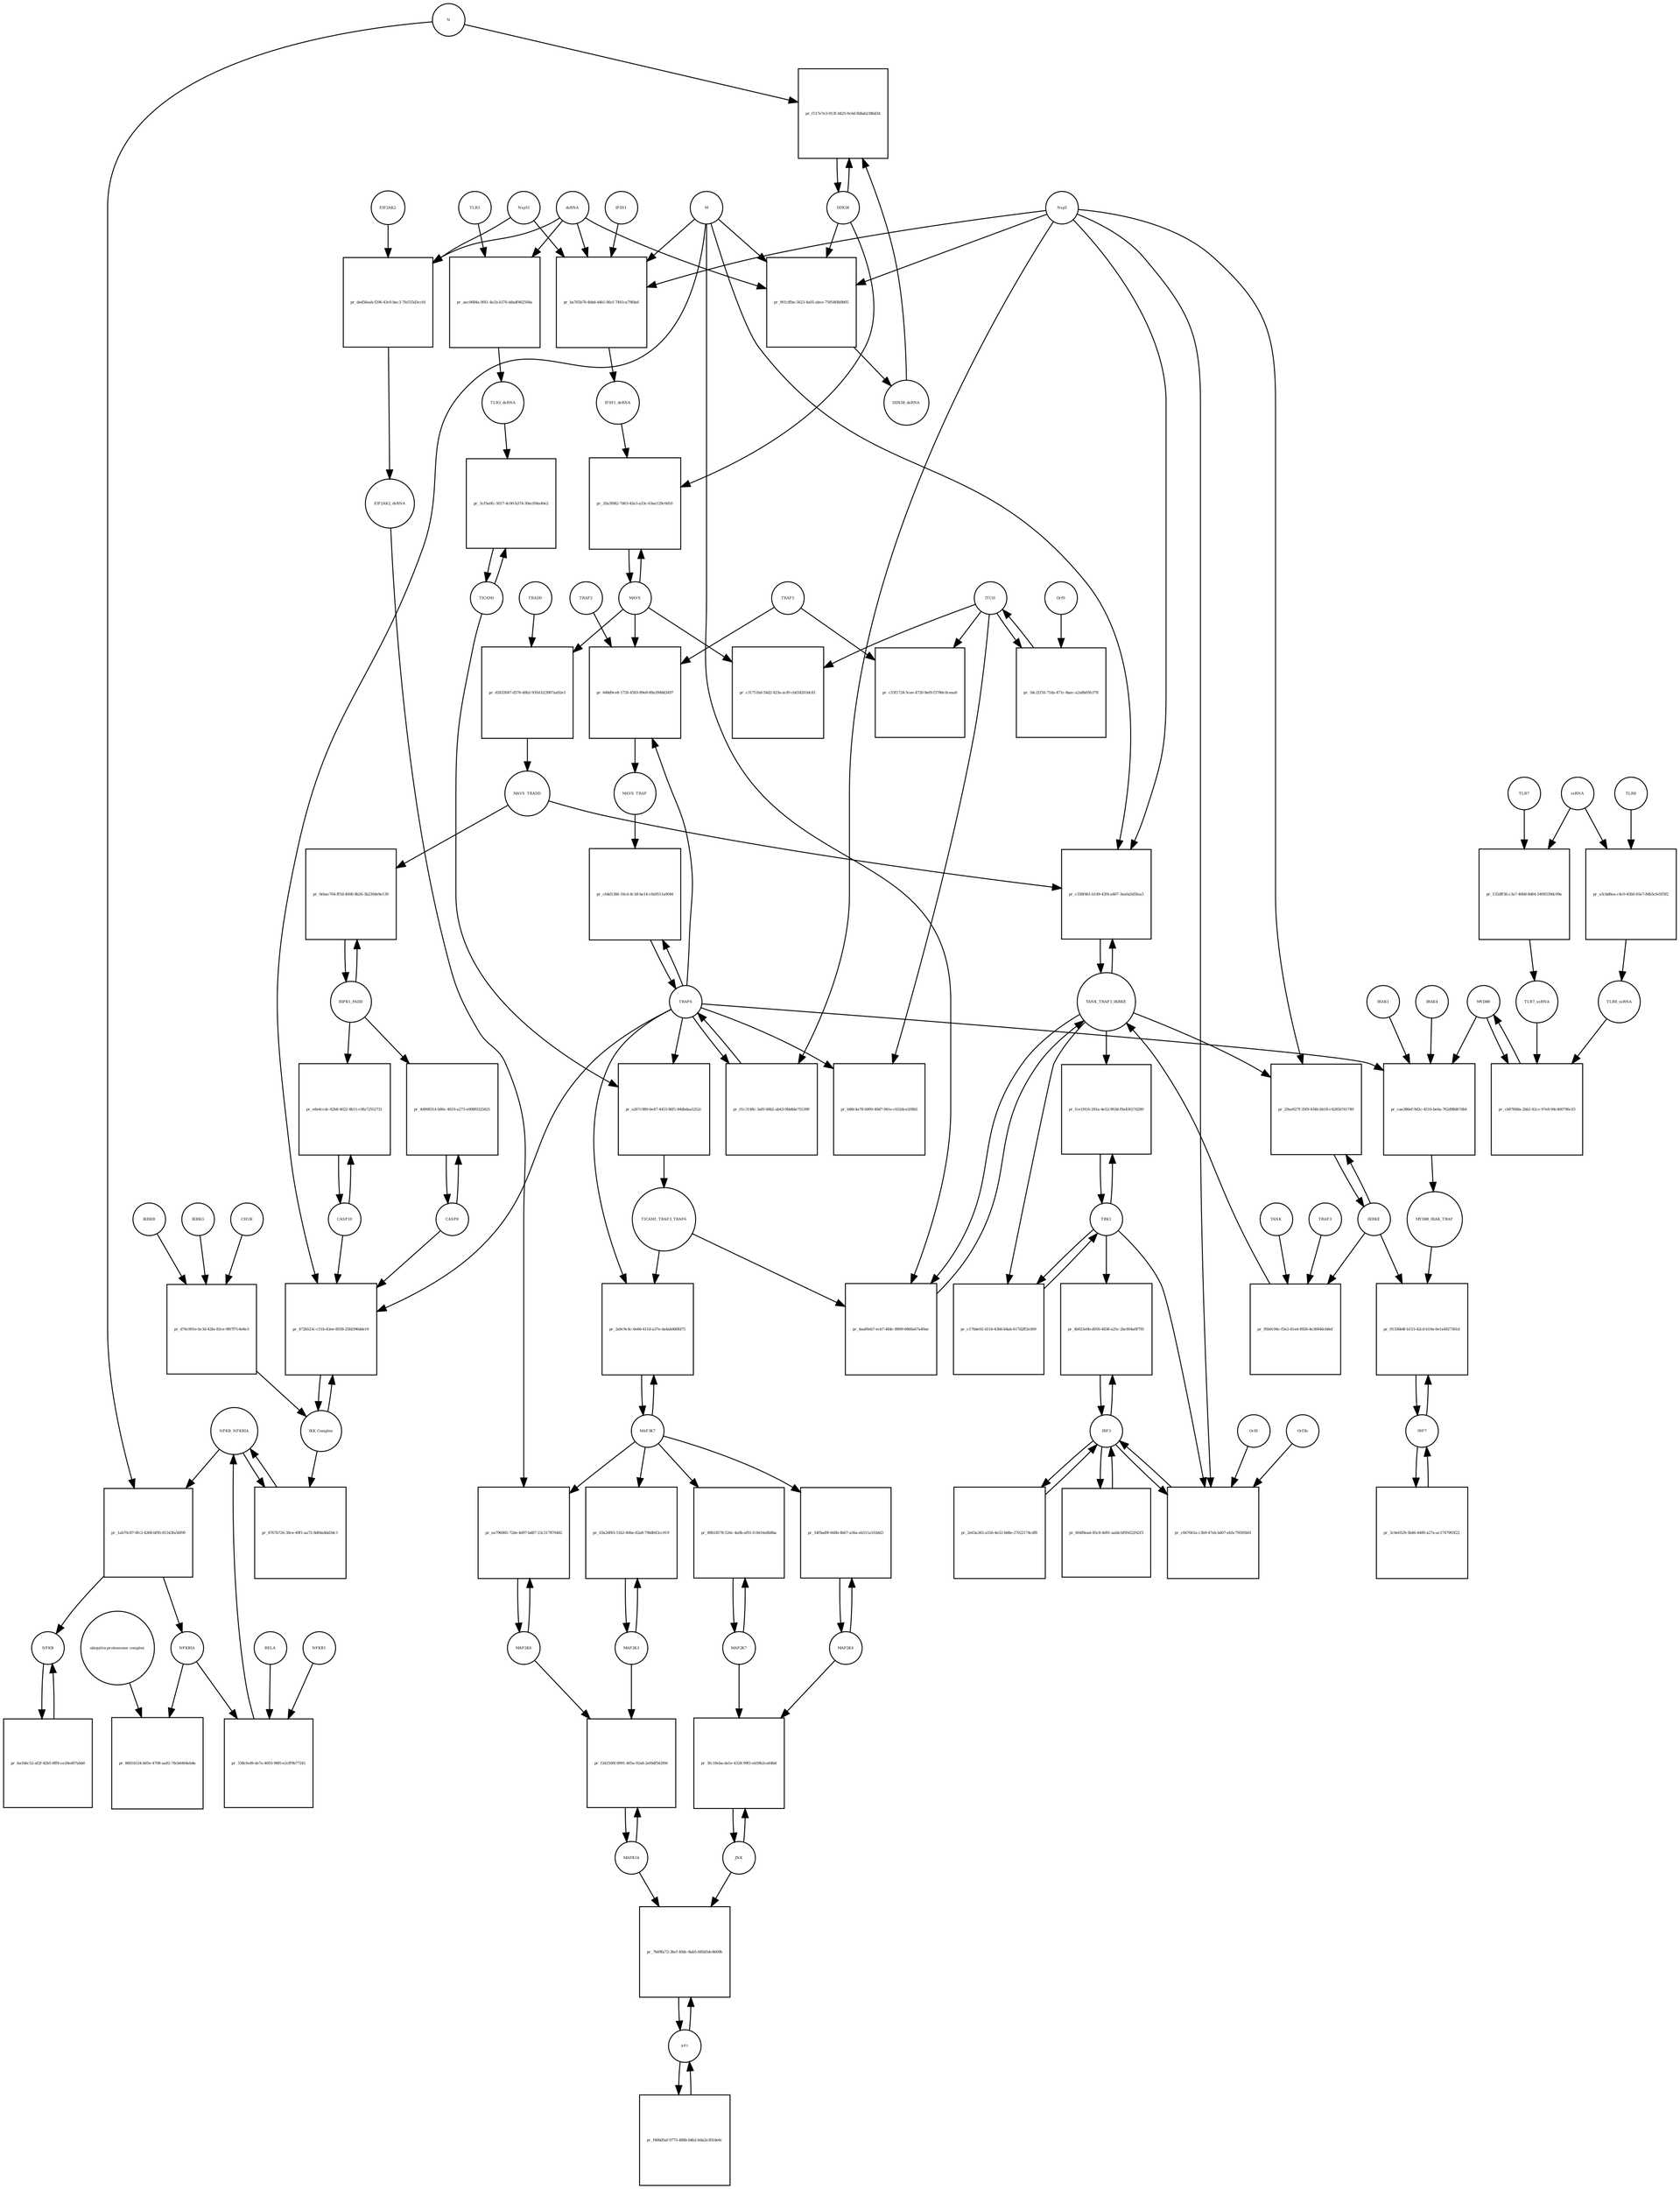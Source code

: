 strict digraph  {
NFKB_NFKBIA [annotation="", bipartite=0, cls=complex, fontsize=4, label=NFKB_NFKBIA, shape=circle];
"pr_1ab70c87-0fc2-4268-bf95-81543fa56f09" [annotation="", bipartite=1, cls=process, fontsize=4, label="pr_1ab70c87-0fc2-4268-bf95-81543fa56f09", shape=square];
NFKB [annotation="", bipartite=0, cls=complex, fontsize=4, label=NFKB, shape=circle];
NFKBIA [annotation=urn_miriam_hgnc_7797, bipartite=0, cls=macromolecule, fontsize=4, label=NFKBIA, shape=circle];
N [annotation=urn_miriam_ncbiprotein_1798174255, bipartite=0, cls=macromolecule, fontsize=4, label=N, shape=circle];
TLR3 [annotation=urn_miriam_hgnc_11849, bipartite=0, cls="macromolecule multimer", fontsize=4, label=TLR3, shape=circle];
"pr_aec0684a-9f41-4a1b-b376-ddadf462504a" [annotation="", bipartite=1, cls=process, fontsize=4, label="pr_aec0684a-9f41-4a1b-b376-ddadf462504a", shape=square];
dsRNA [annotation="", bipartite=0, cls="nucleic acid feature", fontsize=4, label=dsRNA, shape=circle];
TLR3_dsRNA [annotation="", bipartite=0, cls=complex, fontsize=4, label=TLR3_dsRNA, shape=circle];
"pr_901cffbe-5623-4a05-abce-75954f4b9b05" [annotation="", bipartite=1, cls=process, fontsize=4, label="pr_901cffbe-5623-4a05-abce-75954f4b9b05", shape=square];
DDX58_dsRNA [annotation="", bipartite=0, cls=complex, fontsize=4, label=DDX58_dsRNA, shape=circle];
M [annotation=urn_miriam_ncbiprotein_1796318601, bipartite=0, cls=macromolecule, fontsize=4, label=M, shape=circle];
Nsp3 [annotation=urn_miriam_ncbiprotein_1802476807, bipartite=0, cls=macromolecule, fontsize=4, label=Nsp3, shape=circle];
DDX58 [annotation=urn_miriam_hgnc_19102, bipartite=0, cls=macromolecule, fontsize=4, label=DDX58, shape=circle];
"pr_ba765b78-4bbd-44b1-86cf-7441ca79fda6" [annotation="", bipartite=1, cls=process, fontsize=4, label="pr_ba765b78-4bbd-44b1-86cf-7441ca79fda6", shape=square];
IFIH1_dsRNA [annotation="", bipartite=0, cls=complex, fontsize=4, label=IFIH1_dsRNA, shape=circle];
Nsp15 [annotation=urn_miriam_ncbiprotein_1802476818, bipartite=0, cls=macromolecule, fontsize=4, label=Nsp15, shape=circle];
IFIH1 [annotation=urn_miriam_hgnc_18873, bipartite=0, cls=macromolecule, fontsize=4, label=IFIH1, shape=circle];
"pr_f117e7e3-913f-4425-9c6d-fb8ab2386d34" [annotation="", bipartite=1, cls=process, fontsize=4, label="pr_f117e7e3-913f-4425-9c6d-fb8ab2386d34", shape=square];
MAVS [annotation=urn_miriam_hgnc_29233, bipartite=0, cls="macromolecule multimer", fontsize=4, label=MAVS, shape=circle];
"pr_20a3f682-7d63-42e3-a33c-63ae129c0d10" [annotation="", bipartite=1, cls=process, fontsize=4, label="pr_20a3f682-7d63-42e3-a33c-63ae129c0d10", shape=square];
"pr_8601b524-b05e-4708-aa82-78cb6464eb4e" [annotation="", bipartite=1, cls=process, fontsize=4, label="pr_8601b524-b05e-4708-aa82-78cb6464eb4e", shape=square];
"ubiquitin-proteasome complex" [annotation="", bipartite=0, cls=complex, fontsize=4, label="ubiquitin-proteasome complex", shape=circle];
IRF3 [annotation=urn_miriam_hgnc_6118, bipartite=0, cls="macromolecule multimer", fontsize=4, label=IRF3, shape=circle];
"pr_4b923e0b-d056-4838-a25c-2bc804a0f795" [annotation="", bipartite=1, cls=process, fontsize=4, label="pr_4b923e0b-d056-4838-a25c-2bc804a0f795", shape=square];
TBK1 [annotation="", bipartite=0, cls=macromolecule, fontsize=4, label=TBK1, shape=circle];
"pr_c667661a-c3b9-47eb-bd07-eb5c79595b01" [annotation="", bipartite=1, cls=process, fontsize=4, label="pr_c667661a-c3b9-47eb-bd07-eb5c79595b01", shape=square];
Orf3b [annotation=urn_miriam_uniprot_P59633, bipartite=0, cls=macromolecule, fontsize=4, label=Orf3b, shape=circle];
Orf8 [annotation=urn_miriam_ncbiprotein_1796318604, bipartite=0, cls=macromolecule, fontsize=4, label=Orf8, shape=circle];
IRF7 [annotation=urn_miriam_hgnc_6122, bipartite=0, cls="macromolecule multimer", fontsize=4, label=IRF7, shape=circle];
"pr_91336b4f-b153-42cd-b19a-6e1a4927361d" [annotation="", bipartite=1, cls=process, fontsize=4, label="pr_91336b4f-b153-42cd-b19a-6e1a4927361d", shape=square];
IKBKE [annotation=urn_miriam_hgnc_14552, bipartite=0, cls=macromolecule, fontsize=4, label=IKBKE, shape=circle];
MYD88_IRAK_TRAF [annotation="", bipartite=0, cls=complex, fontsize=4, label=MYD88_IRAK_TRAF, shape=circle];
TRAF6 [annotation=urn_miriam_hgnc_12036, bipartite=0, cls=macromolecule, fontsize=4, label=TRAF6, shape=circle];
"pr_cb4d1366-18cd-4c3d-be14-c0a9511a0044" [annotation="", bipartite=1, cls=process, fontsize=4, label="pr_cb4d1366-18cd-4c3d-be14-c0a9511a0044", shape=square];
MAVS_TRAF [annotation="", bipartite=0, cls=complex, fontsize=4, label=MAVS_TRAF, shape=circle];
"pr_c31751bd-54d2-423a-acf0-cb034203dc81" [annotation="", bipartite=1, cls=process, fontsize=4, label="pr_c31751bd-54d2-423a-acf0-cb034203dc81", shape=square];
ITCH [annotation="", bipartite=0, cls=macromolecule, fontsize=4, label=ITCH, shape=circle];
TRAF5 [annotation=urn_miriam_hgnc_12035, bipartite=0, cls=macromolecule, fontsize=4, label=TRAF5, shape=circle];
"pr_c53f1724-5cee-4720-8ef0-f3786c0ceaa6" [annotation="", bipartite=1, cls=process, fontsize=4, label="pr_c53f1724-5cee-4720-8ef0-f3786c0ceaa6", shape=square];
"pr_b88c4a78-b900-49d7-941e-c652dce208b5" [annotation="", bipartite=1, cls=process, fontsize=4, label="pr_b88c4a78-b900-49d7-941e-c652dce208b5", shape=square];
TICAM1 [annotation=urn_miriam_hgnc_18348, bipartite=0, cls=macromolecule, fontsize=4, label=TICAM1, shape=circle];
"pr_5cf5a0fc-5017-4c00-b374-30ecf04a40e2" [annotation="", bipartite=1, cls=process, fontsize=4, label="pr_5cf5a0fc-5017-4c00-b374-30ecf04a40e2", shape=square];
"pr_a267c989-6e47-4453-86f1-84dbdaa5252c" [annotation="", bipartite=1, cls=process, fontsize=4, label="pr_a267c989-6e47-4453-86f1-84dbdaa5252c", shape=square];
TICAM1_TRAF3_TRAF6 [annotation="", bipartite=0, cls=complex, fontsize=4, label=TICAM1_TRAF3_TRAF6, shape=circle];
TANK_TRAF3_IKBKE [annotation="", bipartite=0, cls=complex, fontsize=4, label=TANK_TRAF3_IKBKE, shape=circle];
"pr_4aaf0eb7-ecb7-484c-8909-6860a67a49ae" [annotation="", bipartite=1, cls=process, fontsize=4, label="pr_4aaf0eb7-ecb7-484c-8909-6860a67a49ae", shape=square];
"pr_fce1f416-281a-4e52-903d-f9a43027d280" [annotation="", bipartite=1, cls=process, fontsize=4, label="pr_fce1f416-281a-4e52-903d-f9a43027d280", shape=square];
"pr_29ae927f-35f9-434b-bb18-c4285b741749" [annotation="", bipartite=1, cls=process, fontsize=4, label="pr_29ae927f-35f9-434b-bb18-c4285b741749", shape=square];
MYD88 [annotation="", bipartite=0, cls=macromolecule, fontsize=4, label=MYD88, shape=circle];
"pr_cae386ef-9d2c-4516-be6a-762d98d67db0" [annotation="", bipartite=1, cls=process, fontsize=4, label="pr_cae386ef-9d2c-4516-be6a-762d98d67db0", shape=square];
IRAK1 [annotation=urn_miriam_hgnc_6112, bipartite=0, cls=macromolecule, fontsize=4, label=IRAK1, shape=circle];
IRAK4 [annotation=urn_miriam_hgnc_17967, bipartite=0, cls=macromolecule, fontsize=4, label=IRAK4, shape=circle];
TLR7 [annotation=urn_miriam_hgnc_15631, bipartite=0, cls=macromolecule, fontsize=4, label=TLR7, shape=circle];
"pr_155dff36-c3a7-46b8-8d64-5409339dc09e" [annotation="", bipartite=1, cls=process, fontsize=4, label="pr_155dff36-c3a7-46b8-8d64-5409339dc09e", shape=square];
TLR7_ssRNA [annotation="", bipartite=0, cls=complex, fontsize=4, label=TLR7_ssRNA, shape=circle];
ssRNA [annotation="", bipartite=0, cls="nucleic acid feature", fontsize=4, label=ssRNA, shape=circle];
TLR8 [annotation=urn_miriam_hgnc_15632, bipartite=0, cls=macromolecule, fontsize=4, label=TLR8, shape=circle];
"pr_a3cbd6ea-c4c0-45b0-b5e7-84b5cfe5f592" [annotation="", bipartite=1, cls=process, fontsize=4, label="pr_a3cbd6ea-c4c0-45b0-b5e7-84b5cfe5f592", shape=square];
TLR8_ssRNA [annotation="", bipartite=0, cls=complex, fontsize=4, label=TLR8_ssRNA, shape=circle];
"pr_cb87848a-2bb2-42cc-97e8-94c400796c03" [annotation="", bipartite=1, cls=process, fontsize=4, label="pr_cb87848a-2bb2-42cc-97e8-94c400796c03", shape=square];
MAP3K7 [annotation="", bipartite=0, cls=macromolecule, fontsize=4, label=MAP3K7, shape=circle];
"pr_2a9c9c4c-0e66-411d-a37e-da4ab9d0fd75" [annotation="", bipartite=1, cls=process, fontsize=4, label="pr_2a9c9c4c-0e66-411d-a37e-da4ab9d0fd75", shape=square];
TRAF2 [annotation=urn_miriam_hgnc_12032, bipartite=0, cls=macromolecule, fontsize=4, label=TRAF2, shape=circle];
"pr_648d9ce8-1726-4563-89e8-89a3948d3497" [annotation="", bipartite=1, cls=process, fontsize=4, label="pr_648d9ce8-1726-4563-89e8-89a3948d3497", shape=square];
"pr_34c21f16-71da-471c-8aec-a2a8b05fcf78" [annotation="", bipartite=1, cls=process, fontsize=4, label="pr_34c21f16-71da-471c-8aec-a2a8b05fcf78", shape=square];
Orf9 [annotation=urn_miriam_uniprot_P59636, bipartite=0, cls=macromolecule, fontsize=4, label=Orf9, shape=circle];
"pr_d2833047-d576-48b2-935d-b23067aa92e1" [annotation="", bipartite=1, cls=process, fontsize=4, label="pr_d2833047-d576-48b2-935d-b23067aa92e1", shape=square];
MAVS_TRADD [annotation="", bipartite=0, cls=complex, fontsize=4, label=MAVS_TRADD, shape=circle];
TRADD [annotation=urn_miriam_hgnc_12030, bipartite=0, cls=macromolecule, fontsize=4, label=TRADD, shape=circle];
"pr_01c3148c-3af0-48b2-ab43-0bb8de755399" [annotation="", bipartite=1, cls=process, fontsize=4, label="pr_01c3148c-3af0-48b2-ab43-0bb8de755399", shape=square];
AP1 [annotation="", bipartite=0, cls=complex, fontsize=4, label=AP1, shape=circle];
"pr_7b69fa72-3bcf-49dc-8ab5-685d5dc4669b" [annotation="", bipartite=1, cls=process, fontsize=4, label="pr_7b69fa72-3bcf-49dc-8ab5-685d5dc4669b", shape=square];
MAPK14 [annotation="", bipartite=0, cls=macromolecule, fontsize=4, label=MAPK14, shape=circle];
JNK [annotation="", bipartite=0, cls=complex, fontsize=4, label=JNK, shape=circle];
"pr_5fc18eba-da1e-4328-99f2-eb59b2ca64b4" [annotation="", bipartite=1, cls=process, fontsize=4, label="pr_5fc18eba-da1e-4328-99f2-eb59b2ca64b4", shape=square];
MAP2K7 [annotation="", bipartite=0, cls=macromolecule, fontsize=4, label=MAP2K7, shape=circle];
MAP2K4 [annotation="", bipartite=0, cls=macromolecule, fontsize=4, label=MAP2K4, shape=circle];
"pr_54f9ad9f-668b-4b67-a56a-eb511a103dd3" [annotation="", bipartite=1, cls=process, fontsize=4, label="pr_54f9ad9f-668b-4b67-a56a-eb511a103dd3", shape=square];
"pr_89b18578-526c-4a9b-af91-fc8416e8b8ba" [annotation="", bipartite=1, cls=process, fontsize=4, label="pr_89b18578-526c-4a9b-af91-fc8416e8b8ba", shape=square];
MAP2K3 [annotation="", bipartite=0, cls=macromolecule, fontsize=4, label=MAP2K3, shape=circle];
"pr_03a26f83-51b2-40be-82a8-79b8043cc919" [annotation="", bipartite=1, cls=process, fontsize=4, label="pr_03a26f83-51b2-40be-82a8-79b8043cc919", shape=square];
MAP2K6 [annotation="", bipartite=0, cls=macromolecule, fontsize=4, label=MAP2K6, shape=circle];
"pr_ea796065-72de-4d97-bd87-23c317870482" [annotation="", bipartite=1, cls=process, fontsize=4, label="pr_ea796065-72de-4d97-bd87-23c317870482", shape=square];
EIF2AK2_dsRNA [annotation="", bipartite=0, cls=complex, fontsize=4, label=EIF2AK2_dsRNA, shape=circle];
"pr_ded56eab-f296-43c0-bec3-7fe555d3ccfd" [annotation="", bipartite=1, cls=process, fontsize=4, label="pr_ded56eab-f296-43c0-bec3-7fe555d3ccfd", shape=square];
EIF2AK2 [annotation=urn_miriam_hgnc_9437, bipartite=0, cls=macromolecule, fontsize=4, label=EIF2AK2, shape=circle];
RIPK1_FADD [annotation="", bipartite=0, cls=complex, fontsize=4, label=RIPK1_FADD, shape=circle];
"pr_0ebac764-ff5d-4606-8b26-3b239de9e139" [annotation="", bipartite=1, cls=process, fontsize=4, label="pr_0ebac764-ff5d-4606-8b26-3b239de9e139", shape=square];
CASP8 [annotation="", bipartite=0, cls=macromolecule, fontsize=4, label=CASP8, shape=circle];
"pr_4d908314-b86c-4619-a273-e008f0325825" [annotation="", bipartite=1, cls=process, fontsize=4, label="pr_4d908314-b86c-4619-a273-e008f0325825", shape=square];
CASP10 [annotation="", bipartite=0, cls=macromolecule, fontsize=4, label=CASP10, shape=circle];
"pr_e8e4ccdc-62b8-4022-8b11-c9fa72552731" [annotation="", bipartite=1, cls=process, fontsize=4, label="pr_e8e4ccdc-62b8-4022-8b11-c9fa72552731", shape=square];
"pr_8767b726-38ce-49f1-aa72-8d84a4bd34c1" [annotation="", bipartite=1, cls=process, fontsize=4, label="pr_8767b726-38ce-49f1-aa72-8d84a4bd34c1", shape=square];
"IKK Complex" [annotation="", bipartite=0, cls=complex, fontsize=4, label="IKK Complex", shape=circle];
"pr_472b523c-c51b-43ee-8558-25fd396dde19" [annotation="", bipartite=1, cls=process, fontsize=4, label="pr_472b523c-c51b-43ee-8558-25fd396dde19", shape=square];
"pr_538cfed9-de7a-4693-96f0-e2cff9b77241" [annotation="", bipartite=1, cls=process, fontsize=4, label="pr_538cfed9-de7a-4693-96f0-e2cff9b77241", shape=square];
RELA [annotation="", bipartite=0, cls=macromolecule, fontsize=4, label=RELA, shape=circle];
NFKB1 [annotation="", bipartite=0, cls=macromolecule, fontsize=4, label=NFKB1, shape=circle];
IKBKG [annotation="", bipartite=0, cls=macromolecule, fontsize=4, label=IKBKG, shape=circle];
"pr_d76c901e-bc3d-42fa-83ce-9f67f7c4e8e3" [annotation="", bipartite=1, cls=process, fontsize=4, label="pr_d76c901e-bc3d-42fa-83ce-9f67f7c4e8e3", shape=square];
CHUK [annotation="", bipartite=0, cls=macromolecule, fontsize=4, label=CHUK, shape=circle];
IKBKB [annotation="", bipartite=0, cls=macromolecule, fontsize=4, label=IKBKB, shape=circle];
"pr_c358f461-b149-42f4-a467-3ea0a5d5fea3" [annotation="", bipartite=1, cls=process, fontsize=4, label="pr_c358f461-b149-42f4-a467-3ea0a5d5fea3", shape=square];
"pr_c176de92-d116-43b6-b4ab-617d2ff2e569" [annotation="", bipartite=1, cls=process, fontsize=4, label="pr_c176de92-d116-43b6-b4ab-617d2ff2e569", shape=square];
"pr_f242500f-8991-405a-92a8-2ef6df542f66" [annotation="", bipartite=1, cls=process, fontsize=4, label="pr_f242500f-8991-405a-92a8-2ef6df542f66", shape=square];
TRAF3 [annotation="", bipartite=0, cls=macromolecule, fontsize=4, label=TRAF3, shape=circle];
"pr_95b0c94c-f5e2-41ed-8926-4e36946cb8ef" [annotation="", bipartite=1, cls=process, fontsize=4, label="pr_95b0c94c-f5e2-41ed-8926-4e36946cb8ef", shape=square];
TANK [annotation="", bipartite=0, cls=macromolecule, fontsize=4, label=TANK, shape=circle];
"pr_ba1b6c52-af2f-42b5-8ff8-ce26ed07abb0" [annotation="", bipartite=1, cls=process, fontsize=4, label="pr_ba1b6c52-af2f-42b5-8ff8-ce26ed07abb0", shape=square];
"pr_804f8ead-85c8-4d91-aabb-bf95022f42f3" [annotation="", bipartite=1, cls=process, fontsize=4, label="pr_804f8ead-85c8-4d91-aabb-bf95022f42f3", shape=square];
"pr_2e63a365-a556-4e52-b68e-27022174cdf8" [annotation="", bipartite=1, cls=process, fontsize=4, label="pr_2e63a365-a556-4e52-b68e-27022174cdf8", shape=square];
"pr_3c0e6529-5b46-4489-a27a-ac1747993f22" [annotation="", bipartite=1, cls=process, fontsize=4, label="pr_3c0e6529-5b46-4489-a27a-ac1747993f22", shape=square];
"pr_f466d5af-0775-486b-b4b2-6da2e301de6c" [annotation="", bipartite=1, cls=process, fontsize=4, label="pr_f466d5af-0775-486b-b4b2-6da2e301de6c", shape=square];
NFKB_NFKBIA -> "pr_1ab70c87-0fc2-4268-bf95-81543fa56f09"  [annotation="", interaction_type=consumption];
NFKB_NFKBIA -> "pr_8767b726-38ce-49f1-aa72-8d84a4bd34c1"  [annotation="", interaction_type=consumption];
"pr_1ab70c87-0fc2-4268-bf95-81543fa56f09" -> NFKB  [annotation="", interaction_type=production];
"pr_1ab70c87-0fc2-4268-bf95-81543fa56f09" -> NFKBIA  [annotation="", interaction_type=production];
NFKB -> "pr_ba1b6c52-af2f-42b5-8ff8-ce26ed07abb0"  [annotation="", interaction_type=consumption];
NFKBIA -> "pr_8601b524-b05e-4708-aa82-78cb6464eb4e"  [annotation="", interaction_type=consumption];
NFKBIA -> "pr_538cfed9-de7a-4693-96f0-e2cff9b77241"  [annotation="", interaction_type=consumption];
N -> "pr_1ab70c87-0fc2-4268-bf95-81543fa56f09"  [annotation="urn_miriam_pubmed_16143815|urn_miriam_taxonomy_694009", interaction_type=stimulation];
N -> "pr_f117e7e3-913f-4425-9c6d-fb8ab2386d34"  [annotation="urn_miriam_pubmed_25581309|urn_miriam_pubmed_28148787|urn_miriam_taxonomy_694009", interaction_type=inhibition];
TLR3 -> "pr_aec0684a-9f41-4a1b-b376-ddadf462504a"  [annotation="", interaction_type=consumption];
"pr_aec0684a-9f41-4a1b-b376-ddadf462504a" -> TLR3_dsRNA  [annotation="", interaction_type=production];
dsRNA -> "pr_aec0684a-9f41-4a1b-b376-ddadf462504a"  [annotation="", interaction_type=consumption];
dsRNA -> "pr_901cffbe-5623-4a05-abce-75954f4b9b05"  [annotation="", interaction_type=consumption];
dsRNA -> "pr_ba765b78-4bbd-44b1-86cf-7441ca79fda6"  [annotation="", interaction_type=consumption];
dsRNA -> "pr_ded56eab-f296-43c0-bec3-7fe555d3ccfd"  [annotation="", interaction_type=consumption];
TLR3_dsRNA -> "pr_5cf5a0fc-5017-4c00-b374-30ecf04a40e2"  [annotation=urn_miriam_pubmed_20303872, interaction_type=stimulation];
"pr_901cffbe-5623-4a05-abce-75954f4b9b05" -> DDX58_dsRNA  [annotation="", interaction_type=production];
DDX58_dsRNA -> "pr_f117e7e3-913f-4425-9c6d-fb8ab2386d34"  [annotation="urn_miriam_pubmed_25581309|urn_miriam_pubmed_28148787|urn_miriam_taxonomy_694009", interaction_type=catalysis];
M -> "pr_901cffbe-5623-4a05-abce-75954f4b9b05"  [annotation="urn_miriam_pubmed_20303872|urn_miriam_pubmed_19380580|urn_miriam_pubmed_31226023|urn_miriam_taxonomy_694009", interaction_type=inhibition];
M -> "pr_ba765b78-4bbd-44b1-86cf-7441ca79fda6"  [annotation="urn_miriam_pubmed_28484023|urn_miriam_pubmed_19380580|urn_miriam_pubmed_31226023|urn_miriam_taxonomy_694009", interaction_type=inhibition];
M -> "pr_4aaf0eb7-ecb7-484c-8909-6860a67a49ae"  [annotation="urn_miriam_pubmed_19380580|urn_miriam_pubmed_19366914|urn_miriam_taxonomy_694009", interaction_type=inhibition];
M -> "pr_472b523c-c51b-43ee-8558-25fd396dde19"  [annotation="urn_miriam_pubmed_19366914|urn_miriam_pubmed_20303872|urn_miriam_pubmed_17705188|urn_miriam_pubmed_694009", interaction_type=inhibition];
M -> "pr_c358f461-b149-42f4-a467-3ea0a5d5fea3"  [annotation="urn_miriam_pubmed_19366914|urn_miriam_pubmed_27164085|urn_miriam_pubmed_19380580|urn_miriam_taxonomy_694009", interaction_type=inhibition];
Nsp3 -> "pr_901cffbe-5623-4a05-abce-75954f4b9b05"  [annotation="urn_miriam_pubmed_20303872|urn_miriam_pubmed_19380580|urn_miriam_pubmed_31226023|urn_miriam_taxonomy_694009", interaction_type=inhibition];
Nsp3 -> "pr_ba765b78-4bbd-44b1-86cf-7441ca79fda6"  [annotation="urn_miriam_pubmed_28484023|urn_miriam_pubmed_19380580|urn_miriam_pubmed_31226023|urn_miriam_taxonomy_694009", interaction_type=inhibition];
Nsp3 -> "pr_c667661a-c3b9-47eb-bd07-eb5c79595b01"  [annotation="urn_miriam_pubmed_17761676|urn_miriam_pubmed_31226023|urn_miriam_taxonomy_694009", interaction_type=inhibition];
Nsp3 -> "pr_29ae927f-35f9-434b-bb18-c4285b741749"  [annotation="urn_miriam_pubmed_20303872|urn_miriam_pubmed_31226023|urn_miriam_taxonomy_694009", interaction_type=inhibition];
Nsp3 -> "pr_01c3148c-3af0-48b2-ab43-0bb8de755399"  [annotation="urn_miriam_pubmed_27164085|urn_miriam_taxonomy_694009", interaction_type=catalysis];
Nsp3 -> "pr_c358f461-b149-42f4-a467-3ea0a5d5fea3"  [annotation="urn_miriam_pubmed_19366914|urn_miriam_pubmed_27164085|urn_miriam_pubmed_19380580|urn_miriam_taxonomy_694009", interaction_type=inhibition];
DDX58 -> "pr_901cffbe-5623-4a05-abce-75954f4b9b05"  [annotation="", interaction_type=consumption];
DDX58 -> "pr_f117e7e3-913f-4425-9c6d-fb8ab2386d34"  [annotation="", interaction_type=consumption];
DDX58 -> "pr_20a3f682-7d63-42e3-a33c-63ae129c0d10"  [annotation=urn_miriam_pubmed_25581309, interaction_type=catalysis];
"pr_ba765b78-4bbd-44b1-86cf-7441ca79fda6" -> IFIH1_dsRNA  [annotation="", interaction_type=production];
IFIH1_dsRNA -> "pr_20a3f682-7d63-42e3-a33c-63ae129c0d10"  [annotation=urn_miriam_pubmed_25581309, interaction_type=catalysis];
Nsp15 -> "pr_ba765b78-4bbd-44b1-86cf-7441ca79fda6"  [annotation="urn_miriam_pubmed_28484023|urn_miriam_pubmed_19380580|urn_miriam_pubmed_31226023|urn_miriam_taxonomy_694009", interaction_type=inhibition];
Nsp15 -> "pr_ded56eab-f296-43c0-bec3-7fe555d3ccfd"  [annotation="urn_miriam_pubmed_28484023|urn_miriam_pubmed_19366914|urn_miriam_taxonomy_694009", interaction_type=inhibition];
IFIH1 -> "pr_ba765b78-4bbd-44b1-86cf-7441ca79fda6"  [annotation="", interaction_type=consumption];
"pr_f117e7e3-913f-4425-9c6d-fb8ab2386d34" -> DDX58  [annotation="", interaction_type=production];
MAVS -> "pr_20a3f682-7d63-42e3-a33c-63ae129c0d10"  [annotation="", interaction_type=consumption];
MAVS -> "pr_c31751bd-54d2-423a-acf0-cb034203dc81"  [annotation="", interaction_type=consumption];
MAVS -> "pr_648d9ce8-1726-4563-89e8-89a3948d3497"  [annotation="", interaction_type=consumption];
MAVS -> "pr_d2833047-d576-48b2-935d-b23067aa92e1"  [annotation="", interaction_type=consumption];
"pr_20a3f682-7d63-42e3-a33c-63ae129c0d10" -> MAVS  [annotation="", interaction_type=production];
"ubiquitin-proteasome complex" -> "pr_8601b524-b05e-4708-aa82-78cb6464eb4e"  [annotation=urn_miriam_pubmed_20303872, interaction_type=catalysis];
IRF3 -> "pr_4b923e0b-d056-4838-a25c-2bc804a0f795"  [annotation="", interaction_type=consumption];
IRF3 -> "pr_c667661a-c3b9-47eb-bd07-eb5c79595b01"  [annotation="", interaction_type=consumption];
IRF3 -> "pr_804f8ead-85c8-4d91-aabb-bf95022f42f3"  [annotation="", interaction_type=consumption];
IRF3 -> "pr_2e63a365-a556-4e52-b68e-27022174cdf8"  [annotation="", interaction_type=consumption];
"pr_4b923e0b-d056-4838-a25c-2bc804a0f795" -> IRF3  [annotation="", interaction_type=production];
TBK1 -> "pr_4b923e0b-d056-4838-a25c-2bc804a0f795"  [annotation=urn_miriam_pubmed_25581309, interaction_type=catalysis];
TBK1 -> "pr_c667661a-c3b9-47eb-bd07-eb5c79595b01"  [annotation="urn_miriam_pubmed_17761676|urn_miriam_pubmed_31226023|urn_miriam_taxonomy_694009", interaction_type=catalysis];
TBK1 -> "pr_fce1f416-281a-4e52-903d-f9a43027d280"  [annotation="", interaction_type=consumption];
TBK1 -> "pr_c176de92-d116-43b6-b4ab-617d2ff2e569"  [annotation="", interaction_type=consumption];
"pr_c667661a-c3b9-47eb-bd07-eb5c79595b01" -> IRF3  [annotation="", interaction_type=production];
Orf3b -> "pr_c667661a-c3b9-47eb-bd07-eb5c79595b01"  [annotation="urn_miriam_pubmed_17761676|urn_miriam_pubmed_31226023|urn_miriam_taxonomy_694009", interaction_type=inhibition];
Orf8 -> "pr_c667661a-c3b9-47eb-bd07-eb5c79595b01"  [annotation="urn_miriam_pubmed_17761676|urn_miriam_pubmed_31226023|urn_miriam_taxonomy_694009", interaction_type=inhibition];
IRF7 -> "pr_91336b4f-b153-42cd-b19a-6e1a4927361d"  [annotation="", interaction_type=consumption];
IRF7 -> "pr_3c0e6529-5b46-4489-a27a-ac1747993f22"  [annotation="", interaction_type=consumption];
"pr_91336b4f-b153-42cd-b19a-6e1a4927361d" -> IRF7  [annotation="", interaction_type=production];
IKBKE -> "pr_91336b4f-b153-42cd-b19a-6e1a4927361d"  [annotation=urn_miriam_pubmed_20303872, interaction_type=catalysis];
IKBKE -> "pr_29ae927f-35f9-434b-bb18-c4285b741749"  [annotation="", interaction_type=consumption];
IKBKE -> "pr_95b0c94c-f5e2-41ed-8926-4e36946cb8ef"  [annotation="", interaction_type=consumption];
MYD88_IRAK_TRAF -> "pr_91336b4f-b153-42cd-b19a-6e1a4927361d"  [annotation=urn_miriam_pubmed_20303872, interaction_type=catalysis];
TRAF6 -> "pr_cb4d1366-18cd-4c3d-be14-c0a9511a0044"  [annotation="", interaction_type=consumption];
TRAF6 -> "pr_b88c4a78-b900-49d7-941e-c652dce208b5"  [annotation="", interaction_type=consumption];
TRAF6 -> "pr_a267c989-6e47-4453-86f1-84dbdaa5252c"  [annotation="", interaction_type=consumption];
TRAF6 -> "pr_cae386ef-9d2c-4516-be6a-762d98d67db0"  [annotation="", interaction_type=consumption];
TRAF6 -> "pr_2a9c9c4c-0e66-411d-a37e-da4ab9d0fd75"  [annotation=urn_miriam_pubmed_19366914, interaction_type=stimulation];
TRAF6 -> "pr_648d9ce8-1726-4563-89e8-89a3948d3497"  [annotation="", interaction_type=consumption];
TRAF6 -> "pr_01c3148c-3af0-48b2-ab43-0bb8de755399"  [annotation="", interaction_type=consumption];
TRAF6 -> "pr_472b523c-c51b-43ee-8558-25fd396dde19"  [annotation="urn_miriam_pubmed_19366914|urn_miriam_pubmed_20303872|urn_miriam_pubmed_17705188|urn_miriam_pubmed_694009", interaction_type=stimulation];
"pr_cb4d1366-18cd-4c3d-be14-c0a9511a0044" -> TRAF6  [annotation="", interaction_type=production];
MAVS_TRAF -> "pr_cb4d1366-18cd-4c3d-be14-c0a9511a0044"  [annotation=urn_miriam_pubmed_19366914, interaction_type=catalysis];
ITCH -> "pr_c31751bd-54d2-423a-acf0-cb034203dc81"  [annotation=urn_miriam_pubmed_25135833, interaction_type=catalysis];
ITCH -> "pr_c53f1724-5cee-4720-8ef0-f3786c0ceaa6"  [annotation=urn_miriam_pubmed_25135833, interaction_type=catalysis];
ITCH -> "pr_b88c4a78-b900-49d7-941e-c652dce208b5"  [annotation=urn_miriam_pubmed_25135833, interaction_type=catalysis];
ITCH -> "pr_34c21f16-71da-471c-8aec-a2a8b05fcf78"  [annotation="", interaction_type=consumption];
TRAF5 -> "pr_c53f1724-5cee-4720-8ef0-f3786c0ceaa6"  [annotation="", interaction_type=consumption];
TRAF5 -> "pr_648d9ce8-1726-4563-89e8-89a3948d3497"  [annotation="", interaction_type=consumption];
TICAM1 -> "pr_5cf5a0fc-5017-4c00-b374-30ecf04a40e2"  [annotation="", interaction_type=consumption];
TICAM1 -> "pr_a267c989-6e47-4453-86f1-84dbdaa5252c"  [annotation="", interaction_type=consumption];
"pr_5cf5a0fc-5017-4c00-b374-30ecf04a40e2" -> TICAM1  [annotation="", interaction_type=production];
"pr_a267c989-6e47-4453-86f1-84dbdaa5252c" -> TICAM1_TRAF3_TRAF6  [annotation="", interaction_type=production];
TICAM1_TRAF3_TRAF6 -> "pr_4aaf0eb7-ecb7-484c-8909-6860a67a49ae"  [annotation="urn_miriam_pubmed_19380580|urn_miriam_pubmed_19366914|urn_miriam_taxonomy_694009", interaction_type=stimulation];
TICAM1_TRAF3_TRAF6 -> "pr_2a9c9c4c-0e66-411d-a37e-da4ab9d0fd75"  [annotation=urn_miriam_pubmed_19366914, interaction_type=stimulation];
TANK_TRAF3_IKBKE -> "pr_4aaf0eb7-ecb7-484c-8909-6860a67a49ae"  [annotation="", interaction_type=consumption];
TANK_TRAF3_IKBKE -> "pr_fce1f416-281a-4e52-903d-f9a43027d280"  [annotation=urn_miriam_pubmed_20303872, interaction_type=stimulation];
TANK_TRAF3_IKBKE -> "pr_29ae927f-35f9-434b-bb18-c4285b741749"  [annotation="urn_miriam_pubmed_20303872|urn_miriam_pubmed_31226023|urn_miriam_taxonomy_694009", interaction_type=stimulation];
TANK_TRAF3_IKBKE -> "pr_c358f461-b149-42f4-a467-3ea0a5d5fea3"  [annotation="", interaction_type=consumption];
TANK_TRAF3_IKBKE -> "pr_c176de92-d116-43b6-b4ab-617d2ff2e569"  [annotation=urn_miriam_pubmed_19366914, interaction_type=stimulation];
"pr_4aaf0eb7-ecb7-484c-8909-6860a67a49ae" -> TANK_TRAF3_IKBKE  [annotation="", interaction_type=production];
"pr_fce1f416-281a-4e52-903d-f9a43027d280" -> TBK1  [annotation="", interaction_type=production];
"pr_29ae927f-35f9-434b-bb18-c4285b741749" -> IKBKE  [annotation="", interaction_type=production];
MYD88 -> "pr_cae386ef-9d2c-4516-be6a-762d98d67db0"  [annotation="", interaction_type=consumption];
MYD88 -> "pr_cb87848a-2bb2-42cc-97e8-94c400796c03"  [annotation="", interaction_type=consumption];
"pr_cae386ef-9d2c-4516-be6a-762d98d67db0" -> MYD88_IRAK_TRAF  [annotation="", interaction_type=production];
IRAK1 -> "pr_cae386ef-9d2c-4516-be6a-762d98d67db0"  [annotation="", interaction_type=consumption];
IRAK4 -> "pr_cae386ef-9d2c-4516-be6a-762d98d67db0"  [annotation="", interaction_type=consumption];
TLR7 -> "pr_155dff36-c3a7-46b8-8d64-5409339dc09e"  [annotation="", interaction_type=consumption];
"pr_155dff36-c3a7-46b8-8d64-5409339dc09e" -> TLR7_ssRNA  [annotation="", interaction_type=production];
TLR7_ssRNA -> "pr_cb87848a-2bb2-42cc-97e8-94c400796c03"  [annotation=urn_miriam_pubmed_19366914, interaction_type=stimulation];
ssRNA -> "pr_155dff36-c3a7-46b8-8d64-5409339dc09e"  [annotation="", interaction_type=consumption];
ssRNA -> "pr_a3cbd6ea-c4c0-45b0-b5e7-84b5cfe5f592"  [annotation="", interaction_type=consumption];
TLR8 -> "pr_a3cbd6ea-c4c0-45b0-b5e7-84b5cfe5f592"  [annotation="", interaction_type=consumption];
"pr_a3cbd6ea-c4c0-45b0-b5e7-84b5cfe5f592" -> TLR8_ssRNA  [annotation="", interaction_type=production];
TLR8_ssRNA -> "pr_cb87848a-2bb2-42cc-97e8-94c400796c03"  [annotation=urn_miriam_pubmed_19366914, interaction_type=stimulation];
"pr_cb87848a-2bb2-42cc-97e8-94c400796c03" -> MYD88  [annotation="", interaction_type=production];
MAP3K7 -> "pr_2a9c9c4c-0e66-411d-a37e-da4ab9d0fd75"  [annotation="", interaction_type=consumption];
MAP3K7 -> "pr_54f9ad9f-668b-4b67-a56a-eb511a103dd3"  [annotation=urn_miriam_pubmed_19366914, interaction_type=catalysis];
MAP3K7 -> "pr_89b18578-526c-4a9b-af91-fc8416e8b8ba"  [annotation=urn_miriam_pubmed_19366914, interaction_type=catalysis];
MAP3K7 -> "pr_03a26f83-51b2-40be-82a8-79b8043cc919"  [annotation=urn_miriam_pubmed_19366914, interaction_type=catalysis];
MAP3K7 -> "pr_ea796065-72de-4d97-bd87-23c317870482"  [annotation=urn_miriam_pubmed_19366914, interaction_type=catalysis];
"pr_2a9c9c4c-0e66-411d-a37e-da4ab9d0fd75" -> MAP3K7  [annotation="", interaction_type=production];
TRAF2 -> "pr_648d9ce8-1726-4563-89e8-89a3948d3497"  [annotation="", interaction_type=consumption];
"pr_648d9ce8-1726-4563-89e8-89a3948d3497" -> MAVS_TRAF  [annotation="", interaction_type=production];
"pr_34c21f16-71da-471c-8aec-a2a8b05fcf78" -> ITCH  [annotation="", interaction_type=production];
Orf9 -> "pr_34c21f16-71da-471c-8aec-a2a8b05fcf78"  [annotation="urn_miriam_pubmed_25135833|urn_miriam_taxonomy_694009", interaction_type=stimulation];
"pr_d2833047-d576-48b2-935d-b23067aa92e1" -> MAVS_TRADD  [annotation="", interaction_type=production];
MAVS_TRADD -> "pr_0ebac764-ff5d-4606-8b26-3b239de9e139"  [annotation=urn_miriam_pubmed_19366914, interaction_type=stimulation];
MAVS_TRADD -> "pr_c358f461-b149-42f4-a467-3ea0a5d5fea3"  [annotation="urn_miriam_pubmed_19366914|urn_miriam_pubmed_27164085|urn_miriam_pubmed_19380580|urn_miriam_taxonomy_694009", interaction_type=stimulation];
TRADD -> "pr_d2833047-d576-48b2-935d-b23067aa92e1"  [annotation="", interaction_type=consumption];
"pr_01c3148c-3af0-48b2-ab43-0bb8de755399" -> TRAF6  [annotation="", interaction_type=production];
AP1 -> "pr_7b69fa72-3bcf-49dc-8ab5-685d5dc4669b"  [annotation="", interaction_type=consumption];
AP1 -> "pr_f466d5af-0775-486b-b4b2-6da2e301de6c"  [annotation="", interaction_type=consumption];
"pr_7b69fa72-3bcf-49dc-8ab5-685d5dc4669b" -> AP1  [annotation="", interaction_type=production];
MAPK14 -> "pr_7b69fa72-3bcf-49dc-8ab5-685d5dc4669b"  [annotation=urn_miriam_pubmed_19366914, interaction_type=stimulation];
MAPK14 -> "pr_f242500f-8991-405a-92a8-2ef6df542f66"  [annotation="", interaction_type=consumption];
JNK -> "pr_7b69fa72-3bcf-49dc-8ab5-685d5dc4669b"  [annotation=urn_miriam_pubmed_19366914, interaction_type=stimulation];
JNK -> "pr_5fc18eba-da1e-4328-99f2-eb59b2ca64b4"  [annotation="", interaction_type=consumption];
"pr_5fc18eba-da1e-4328-99f2-eb59b2ca64b4" -> JNK  [annotation="", interaction_type=production];
MAP2K7 -> "pr_5fc18eba-da1e-4328-99f2-eb59b2ca64b4"  [annotation=urn_miriam_pubmed_19366914, interaction_type=catalysis];
MAP2K7 -> "pr_89b18578-526c-4a9b-af91-fc8416e8b8ba"  [annotation="", interaction_type=consumption];
MAP2K4 -> "pr_5fc18eba-da1e-4328-99f2-eb59b2ca64b4"  [annotation=urn_miriam_pubmed_19366914, interaction_type=catalysis];
MAP2K4 -> "pr_54f9ad9f-668b-4b67-a56a-eb511a103dd3"  [annotation="", interaction_type=consumption];
"pr_54f9ad9f-668b-4b67-a56a-eb511a103dd3" -> MAP2K4  [annotation="", interaction_type=production];
"pr_89b18578-526c-4a9b-af91-fc8416e8b8ba" -> MAP2K7  [annotation="", interaction_type=production];
MAP2K3 -> "pr_03a26f83-51b2-40be-82a8-79b8043cc919"  [annotation="", interaction_type=consumption];
MAP2K3 -> "pr_f242500f-8991-405a-92a8-2ef6df542f66"  [annotation=urn_miriam_pubmed_19366914, interaction_type=catalysis];
"pr_03a26f83-51b2-40be-82a8-79b8043cc919" -> MAP2K3  [annotation="", interaction_type=production];
MAP2K6 -> "pr_ea796065-72de-4d97-bd87-23c317870482"  [annotation="", interaction_type=consumption];
MAP2K6 -> "pr_f242500f-8991-405a-92a8-2ef6df542f66"  [annotation=urn_miriam_pubmed_19366914, interaction_type=catalysis];
"pr_ea796065-72de-4d97-bd87-23c317870482" -> MAP2K6  [annotation="", interaction_type=production];
EIF2AK2_dsRNA -> "pr_ea796065-72de-4d97-bd87-23c317870482"  [annotation=urn_miriam_pubmed_19366914, interaction_type=stimulation];
"pr_ded56eab-f296-43c0-bec3-7fe555d3ccfd" -> EIF2AK2_dsRNA  [annotation="", interaction_type=production];
EIF2AK2 -> "pr_ded56eab-f296-43c0-bec3-7fe555d3ccfd"  [annotation="", interaction_type=consumption];
RIPK1_FADD -> "pr_0ebac764-ff5d-4606-8b26-3b239de9e139"  [annotation="", interaction_type=consumption];
RIPK1_FADD -> "pr_4d908314-b86c-4619-a273-e008f0325825"  [annotation=urn_miriam_pubmed_19366914, interaction_type=stimulation];
RIPK1_FADD -> "pr_e8e4ccdc-62b8-4022-8b11-c9fa72552731"  [annotation=urn_miriam_pubmed_20303872, interaction_type=stimulation];
"pr_0ebac764-ff5d-4606-8b26-3b239de9e139" -> RIPK1_FADD  [annotation="", interaction_type=production];
CASP8 -> "pr_4d908314-b86c-4619-a273-e008f0325825"  [annotation="", interaction_type=consumption];
CASP8 -> "pr_472b523c-c51b-43ee-8558-25fd396dde19"  [annotation="urn_miriam_pubmed_19366914|urn_miriam_pubmed_20303872|urn_miriam_pubmed_17705188|urn_miriam_pubmed_694009", interaction_type=stimulation];
"pr_4d908314-b86c-4619-a273-e008f0325825" -> CASP8  [annotation="", interaction_type=production];
CASP10 -> "pr_e8e4ccdc-62b8-4022-8b11-c9fa72552731"  [annotation="", interaction_type=consumption];
CASP10 -> "pr_472b523c-c51b-43ee-8558-25fd396dde19"  [annotation="urn_miriam_pubmed_19366914|urn_miriam_pubmed_20303872|urn_miriam_pubmed_17705188|urn_miriam_pubmed_694009", interaction_type=stimulation];
"pr_e8e4ccdc-62b8-4022-8b11-c9fa72552731" -> CASP10  [annotation="", interaction_type=production];
"pr_8767b726-38ce-49f1-aa72-8d84a4bd34c1" -> NFKB_NFKBIA  [annotation="", interaction_type=production];
"IKK Complex" -> "pr_8767b726-38ce-49f1-aa72-8d84a4bd34c1"  [annotation=urn_miriam_pubmed_19366914, interaction_type=catalysis];
"IKK Complex" -> "pr_472b523c-c51b-43ee-8558-25fd396dde19"  [annotation="", interaction_type=consumption];
"pr_472b523c-c51b-43ee-8558-25fd396dde19" -> "IKK Complex"  [annotation="", interaction_type=production];
"pr_538cfed9-de7a-4693-96f0-e2cff9b77241" -> NFKB_NFKBIA  [annotation="", interaction_type=production];
RELA -> "pr_538cfed9-de7a-4693-96f0-e2cff9b77241"  [annotation="", interaction_type=consumption];
NFKB1 -> "pr_538cfed9-de7a-4693-96f0-e2cff9b77241"  [annotation="", interaction_type=consumption];
IKBKG -> "pr_d76c901e-bc3d-42fa-83ce-9f67f7c4e8e3"  [annotation="", interaction_type=consumption];
"pr_d76c901e-bc3d-42fa-83ce-9f67f7c4e8e3" -> "IKK Complex"  [annotation="", interaction_type=production];
CHUK -> "pr_d76c901e-bc3d-42fa-83ce-9f67f7c4e8e3"  [annotation="", interaction_type=consumption];
IKBKB -> "pr_d76c901e-bc3d-42fa-83ce-9f67f7c4e8e3"  [annotation="", interaction_type=consumption];
"pr_c358f461-b149-42f4-a467-3ea0a5d5fea3" -> TANK_TRAF3_IKBKE  [annotation="", interaction_type=production];
"pr_c176de92-d116-43b6-b4ab-617d2ff2e569" -> TBK1  [annotation="", interaction_type=production];
"pr_f242500f-8991-405a-92a8-2ef6df542f66" -> MAPK14  [annotation="", interaction_type=production];
TRAF3 -> "pr_95b0c94c-f5e2-41ed-8926-4e36946cb8ef"  [annotation="", interaction_type=consumption];
"pr_95b0c94c-f5e2-41ed-8926-4e36946cb8ef" -> TANK_TRAF3_IKBKE  [annotation="", interaction_type=production];
TANK -> "pr_95b0c94c-f5e2-41ed-8926-4e36946cb8ef"  [annotation="", interaction_type=consumption];
"pr_ba1b6c52-af2f-42b5-8ff8-ce26ed07abb0" -> NFKB  [annotation="", interaction_type=production];
"pr_804f8ead-85c8-4d91-aabb-bf95022f42f3" -> IRF3  [annotation="", interaction_type=production];
"pr_2e63a365-a556-4e52-b68e-27022174cdf8" -> IRF3  [annotation="", interaction_type=production];
"pr_3c0e6529-5b46-4489-a27a-ac1747993f22" -> IRF7  [annotation="", interaction_type=production];
"pr_f466d5af-0775-486b-b4b2-6da2e301de6c" -> AP1  [annotation="", interaction_type=production];
}
